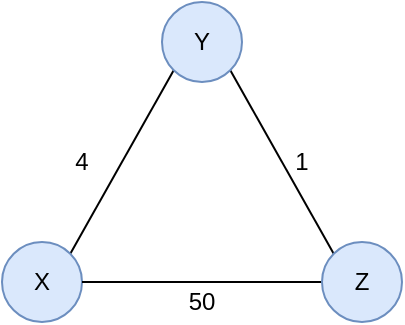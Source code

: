 <mxfile version="12.0.2" type="device" pages="1"><diagram id="IT9_vChyv-0s67wZVtm4" name="Page-1"><mxGraphModel dx="971" dy="512" grid="1" gridSize="10" guides="1" tooltips="1" connect="1" arrows="1" fold="1" page="1" pageScale="1" pageWidth="850" pageHeight="1100" math="0" shadow="0"><root><mxCell id="0"/><mxCell id="1" parent="0"/><mxCell id="IBQHjU0eOu8kFt9P0mtl-28" style="rounded=0;orthogonalLoop=1;jettySize=auto;html=1;exitX=0;exitY=1;exitDx=0;exitDy=0;entryX=1;entryY=0;entryDx=0;entryDy=0;endArrow=none;endFill=0;" edge="1" parent="1" source="IBQHjU0eOu8kFt9P0mtl-4" target="IBQHjU0eOu8kFt9P0mtl-26"><mxGeometry relative="1" as="geometry"/></mxCell><mxCell id="IBQHjU0eOu8kFt9P0mtl-29" style="edgeStyle=none;rounded=0;orthogonalLoop=1;jettySize=auto;html=1;exitX=1;exitY=1;exitDx=0;exitDy=0;entryX=0;entryY=0;entryDx=0;entryDy=0;endArrow=none;endFill=0;" edge="1" parent="1" source="IBQHjU0eOu8kFt9P0mtl-4" target="IBQHjU0eOu8kFt9P0mtl-27"><mxGeometry relative="1" as="geometry"/></mxCell><mxCell id="IBQHjU0eOu8kFt9P0mtl-4" value="Y" style="ellipse;whiteSpace=wrap;html=1;aspect=fixed;rounded=1;comic=0;fillColor=#dae8fc;strokeColor=#6c8ebf;" vertex="1" parent="1"><mxGeometry x="260" y="20" width="40" height="40" as="geometry"/></mxCell><mxCell id="IBQHjU0eOu8kFt9P0mtl-26" value="X" style="ellipse;whiteSpace=wrap;html=1;aspect=fixed;rounded=1;comic=0;fillColor=#dae8fc;strokeColor=#6c8ebf;" vertex="1" parent="1"><mxGeometry x="180" y="140" width="40" height="40" as="geometry"/></mxCell><mxCell id="IBQHjU0eOu8kFt9P0mtl-30" style="edgeStyle=none;rounded=0;orthogonalLoop=1;jettySize=auto;html=1;exitX=0;exitY=0.5;exitDx=0;exitDy=0;endArrow=none;endFill=0;" edge="1" parent="1" source="IBQHjU0eOu8kFt9P0mtl-27" target="IBQHjU0eOu8kFt9P0mtl-26"><mxGeometry relative="1" as="geometry"/></mxCell><mxCell id="IBQHjU0eOu8kFt9P0mtl-27" value="Z" style="ellipse;whiteSpace=wrap;html=1;aspect=fixed;rounded=1;comic=0;fillColor=#dae8fc;strokeColor=#6c8ebf;" vertex="1" parent="1"><mxGeometry x="340" y="140" width="40" height="40" as="geometry"/></mxCell><mxCell id="IBQHjU0eOu8kFt9P0mtl-31" value="1" style="text;html=1;strokeColor=none;fillColor=none;align=center;verticalAlign=middle;whiteSpace=wrap;rounded=0;comic=0;" vertex="1" parent="1"><mxGeometry x="320" y="90" width="20" height="20" as="geometry"/></mxCell><mxCell id="IBQHjU0eOu8kFt9P0mtl-32" value="4" style="text;html=1;strokeColor=none;fillColor=none;align=center;verticalAlign=middle;whiteSpace=wrap;rounded=0;comic=0;" vertex="1" parent="1"><mxGeometry x="210" y="90" width="20" height="20" as="geometry"/></mxCell><mxCell id="IBQHjU0eOu8kFt9P0mtl-33" value="50" style="text;html=1;strokeColor=none;fillColor=none;align=center;verticalAlign=middle;whiteSpace=wrap;rounded=0;comic=0;" vertex="1" parent="1"><mxGeometry x="270" y="160" width="20" height="20" as="geometry"/></mxCell></root></mxGraphModel></diagram></mxfile>